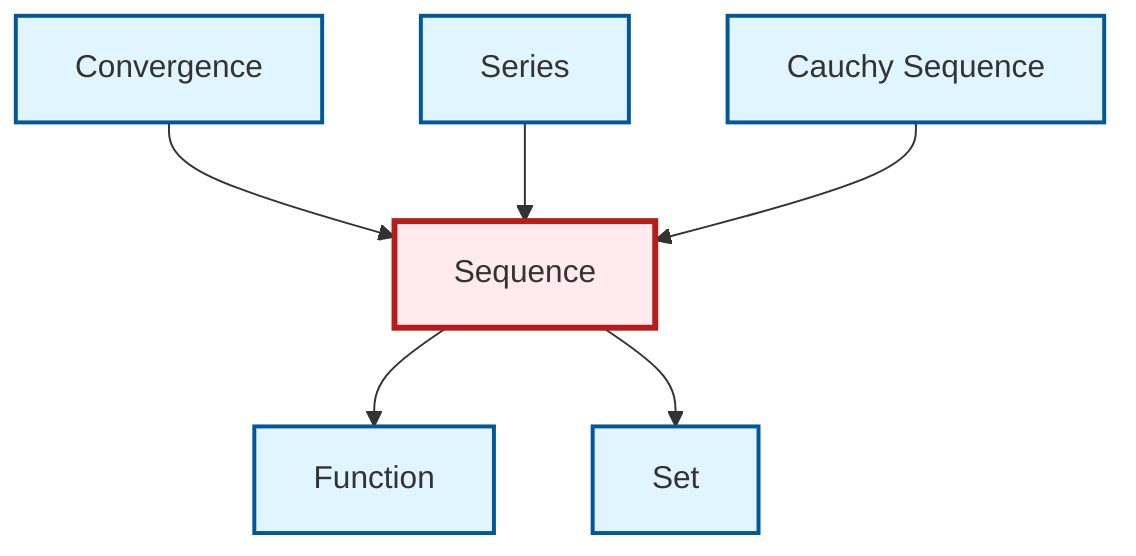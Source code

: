 graph TD
    classDef definition fill:#e1f5fe,stroke:#01579b,stroke-width:2px
    classDef theorem fill:#f3e5f5,stroke:#4a148c,stroke-width:2px
    classDef axiom fill:#fff3e0,stroke:#e65100,stroke-width:2px
    classDef example fill:#e8f5e9,stroke:#1b5e20,stroke-width:2px
    classDef current fill:#ffebee,stroke:#b71c1c,stroke-width:3px
    def-convergence["Convergence"]:::definition
    def-set["Set"]:::definition
    def-function["Function"]:::definition
    def-series["Series"]:::definition
    def-cauchy-sequence["Cauchy Sequence"]:::definition
    def-sequence["Sequence"]:::definition
    def-sequence --> def-function
    def-convergence --> def-sequence
    def-series --> def-sequence
    def-cauchy-sequence --> def-sequence
    def-sequence --> def-set
    class def-sequence current